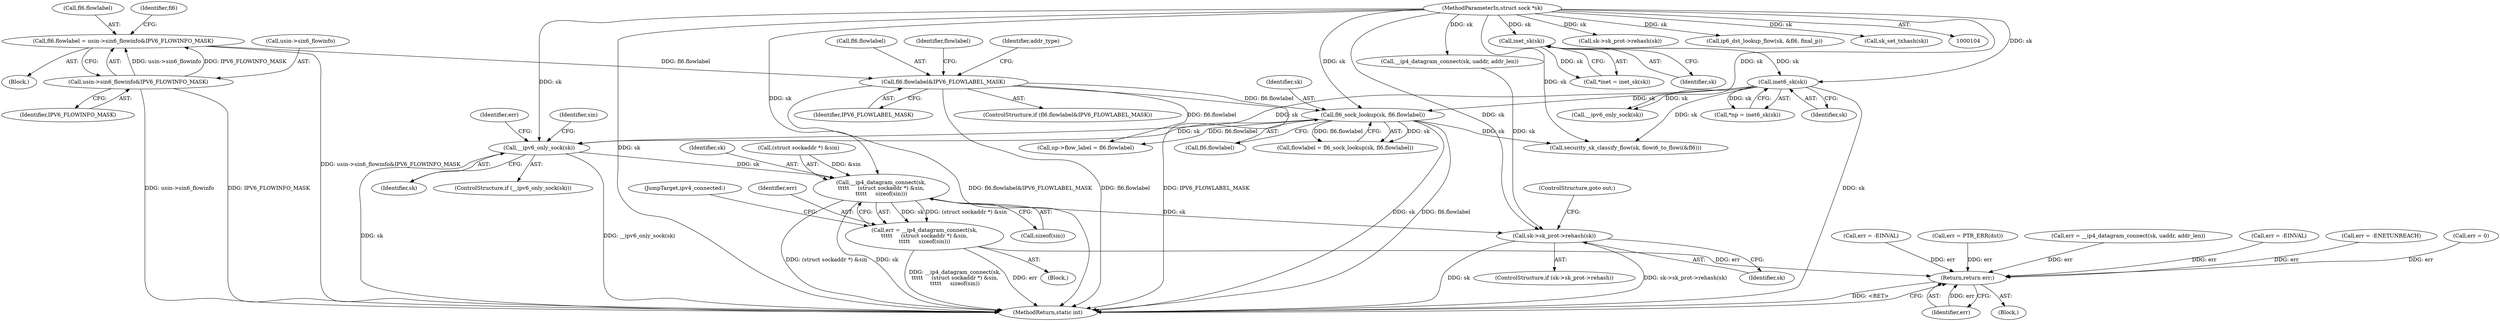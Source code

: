 digraph "0_linux_45f6fad84cc305103b28d73482b344d7f5b76f39_4@pointer" {
"1000247" [label="(Call,__ipv6_only_sock(sk))"];
"1000202" [label="(Call,fl6_sock_lookup(sk, fl6.flowlabel))"];
"1000123" [label="(Call,inet6_sk(sk))"];
"1000118" [label="(Call,inet_sk(sk))"];
"1000105" [label="(MethodParameterIn,struct sock *sk)"];
"1000194" [label="(Call,fl6.flowlabel&IPV6_FLOWLABEL_MASK)"];
"1000184" [label="(Call,fl6.flowlabel = usin->sin6_flowinfo&IPV6_FLOWINFO_MASK)"];
"1000188" [label="(Call,usin->sin6_flowinfo&IPV6_FLOWINFO_MASK)"];
"1000280" [label="(Call,__ip4_datagram_connect(sk,\n\t\t\t\t\t     (struct sockaddr *) &sin,\n\t\t\t\t\t     sizeof(sin)))"];
"1000278" [label="(Call,err = __ip4_datagram_connect(sk,\n\t\t\t\t\t     (struct sockaddr *) &sin,\n\t\t\t\t\t     sizeof(sin)))"];
"1000598" [label="(Return,return err;)"];
"1000347" [label="(Call,sk->sk_prot->rehash(sk))"];
"1000121" [label="(Call,*np = inet6_sk(sk))"];
"1000193" [label="(ControlStructure,if (fl6.flowlabel&IPV6_FLOWLABEL_MASK))"];
"1000195" [label="(Call,fl6.flowlabel)"];
"1000600" [label="(MethodReturn,static int)"];
"1000204" [label="(Call,fl6.flowlabel)"];
"1000349" [label="(ControlStructure,goto out;)"];
"1000185" [label="(Call,fl6.flowlabel)"];
"1000584" [label="(Call,sk->sk_prot->rehash(sk))"];
"1000411" [label="(Call,err = -EINVAL)"];
"1000124" [label="(Identifier,sk)"];
"1000541" [label="(Call,err = PTR_ERR(dst))"];
"1000282" [label="(Call,(struct sockaddr *) &sin)"];
"1000288" [label="(JumpTarget,ipv4_connected:)"];
"1000183" [label="(Block,)"];
"1000281" [label="(Identifier,sk)"];
"1000145" [label="(Call,__ipv6_only_sock(sk))"];
"1000201" [label="(Identifier,flowlabel)"];
"1000105" [label="(MethodParameterIn,struct sock *sk)"];
"1000251" [label="(Identifier,err)"];
"1000196" [label="(Identifier,fl6)"];
"1000248" [label="(Identifier,sk)"];
"1000202" [label="(Call,fl6_sock_lookup(sk, fl6.flowlabel))"];
"1000116" [label="(Call,*inet = inet_sk(sk))"];
"1000194" [label="(Call,fl6.flowlabel&IPV6_FLOWLABEL_MASK)"];
"1000529" [label="(Call,ip6_dst_lookup_flow(sk, &fl6, final_p))"];
"1000198" [label="(Identifier,IPV6_FLOWLABEL_MASK)"];
"1000593" [label="(Call,sk_set_txhash(sk))"];
"1000598" [label="(Return,return err;)"];
"1000118" [label="(Call,inet_sk(sk))"];
"1000286" [label="(Call,sizeof(sin))"];
"1000150" [label="(Call,err = __ip4_datagram_connect(sk, uaddr, addr_len))"];
"1000200" [label="(Call,flowlabel = fl6_sock_lookup(sk, fl6.flowlabel))"];
"1000280" [label="(Call,__ip4_datagram_connect(sk,\n\t\t\t\t\t     (struct sockaddr *) &sin,\n\t\t\t\t\t     sizeof(sin)))"];
"1000214" [label="(Identifier,addr_type)"];
"1000188" [label="(Call,usin->sin6_flowinfo&IPV6_FLOWINFO_MASK)"];
"1000501" [label="(Call,security_sk_classify_flow(sk, flowi6_to_flowi(&fl6)))"];
"1000119" [label="(Identifier,sk)"];
"1000599" [label="(Identifier,err)"];
"1000184" [label="(Call,fl6.flowlabel = usin->sin6_flowinfo&IPV6_FLOWINFO_MASK)"];
"1000244" [label="(Block,)"];
"1000377" [label="(Call,err = -EINVAL)"];
"1000108" [label="(Block,)"];
"1000123" [label="(Call,inet6_sk(sk))"];
"1000203" [label="(Identifier,sk)"];
"1000246" [label="(ControlStructure,if (__ipv6_only_sock(sk)))"];
"1000152" [label="(Call,__ip4_datagram_connect(sk, uaddr, addr_len))"];
"1000347" [label="(Call,sk->sk_prot->rehash(sk))"];
"1000250" [label="(Call,err = -ENETUNREACH)"];
"1000534" [label="(Call,err = 0)"];
"1000348" [label="(Identifier,sk)"];
"1000257" [label="(Identifier,sin)"];
"1000341" [label="(ControlStructure,if (sk->sk_prot->rehash))"];
"1000189" [label="(Call,usin->sin6_flowinfo)"];
"1000192" [label="(Identifier,IPV6_FLOWINFO_MASK)"];
"1000247" [label="(Call,__ipv6_only_sock(sk))"];
"1000278" [label="(Call,err = __ip4_datagram_connect(sk,\n\t\t\t\t\t     (struct sockaddr *) &sin,\n\t\t\t\t\t     sizeof(sin)))"];
"1000279" [label="(Identifier,err)"];
"1000422" [label="(Call,np->flow_label = fl6.flowlabel)"];
"1000247" -> "1000246"  [label="AST: "];
"1000247" -> "1000248"  [label="CFG: "];
"1000248" -> "1000247"  [label="AST: "];
"1000251" -> "1000247"  [label="CFG: "];
"1000257" -> "1000247"  [label="CFG: "];
"1000247" -> "1000600"  [label="DDG: sk"];
"1000247" -> "1000600"  [label="DDG: __ipv6_only_sock(sk)"];
"1000202" -> "1000247"  [label="DDG: sk"];
"1000123" -> "1000247"  [label="DDG: sk"];
"1000105" -> "1000247"  [label="DDG: sk"];
"1000247" -> "1000280"  [label="DDG: sk"];
"1000202" -> "1000200"  [label="AST: "];
"1000202" -> "1000204"  [label="CFG: "];
"1000203" -> "1000202"  [label="AST: "];
"1000204" -> "1000202"  [label="AST: "];
"1000200" -> "1000202"  [label="CFG: "];
"1000202" -> "1000600"  [label="DDG: sk"];
"1000202" -> "1000600"  [label="DDG: fl6.flowlabel"];
"1000202" -> "1000200"  [label="DDG: sk"];
"1000202" -> "1000200"  [label="DDG: fl6.flowlabel"];
"1000123" -> "1000202"  [label="DDG: sk"];
"1000105" -> "1000202"  [label="DDG: sk"];
"1000194" -> "1000202"  [label="DDG: fl6.flowlabel"];
"1000202" -> "1000422"  [label="DDG: fl6.flowlabel"];
"1000202" -> "1000501"  [label="DDG: sk"];
"1000123" -> "1000121"  [label="AST: "];
"1000123" -> "1000124"  [label="CFG: "];
"1000124" -> "1000123"  [label="AST: "];
"1000121" -> "1000123"  [label="CFG: "];
"1000123" -> "1000600"  [label="DDG: sk"];
"1000123" -> "1000121"  [label="DDG: sk"];
"1000118" -> "1000123"  [label="DDG: sk"];
"1000105" -> "1000123"  [label="DDG: sk"];
"1000123" -> "1000145"  [label="DDG: sk"];
"1000123" -> "1000501"  [label="DDG: sk"];
"1000118" -> "1000116"  [label="AST: "];
"1000118" -> "1000119"  [label="CFG: "];
"1000119" -> "1000118"  [label="AST: "];
"1000116" -> "1000118"  [label="CFG: "];
"1000118" -> "1000116"  [label="DDG: sk"];
"1000105" -> "1000118"  [label="DDG: sk"];
"1000105" -> "1000104"  [label="AST: "];
"1000105" -> "1000600"  [label="DDG: sk"];
"1000105" -> "1000145"  [label="DDG: sk"];
"1000105" -> "1000152"  [label="DDG: sk"];
"1000105" -> "1000280"  [label="DDG: sk"];
"1000105" -> "1000347"  [label="DDG: sk"];
"1000105" -> "1000501"  [label="DDG: sk"];
"1000105" -> "1000529"  [label="DDG: sk"];
"1000105" -> "1000584"  [label="DDG: sk"];
"1000105" -> "1000593"  [label="DDG: sk"];
"1000194" -> "1000193"  [label="AST: "];
"1000194" -> "1000198"  [label="CFG: "];
"1000195" -> "1000194"  [label="AST: "];
"1000198" -> "1000194"  [label="AST: "];
"1000201" -> "1000194"  [label="CFG: "];
"1000214" -> "1000194"  [label="CFG: "];
"1000194" -> "1000600"  [label="DDG: fl6.flowlabel&IPV6_FLOWLABEL_MASK"];
"1000194" -> "1000600"  [label="DDG: fl6.flowlabel"];
"1000194" -> "1000600"  [label="DDG: IPV6_FLOWLABEL_MASK"];
"1000184" -> "1000194"  [label="DDG: fl6.flowlabel"];
"1000194" -> "1000422"  [label="DDG: fl6.flowlabel"];
"1000184" -> "1000183"  [label="AST: "];
"1000184" -> "1000188"  [label="CFG: "];
"1000185" -> "1000184"  [label="AST: "];
"1000188" -> "1000184"  [label="AST: "];
"1000196" -> "1000184"  [label="CFG: "];
"1000184" -> "1000600"  [label="DDG: usin->sin6_flowinfo&IPV6_FLOWINFO_MASK"];
"1000188" -> "1000184"  [label="DDG: usin->sin6_flowinfo"];
"1000188" -> "1000184"  [label="DDG: IPV6_FLOWINFO_MASK"];
"1000188" -> "1000192"  [label="CFG: "];
"1000189" -> "1000188"  [label="AST: "];
"1000192" -> "1000188"  [label="AST: "];
"1000188" -> "1000600"  [label="DDG: usin->sin6_flowinfo"];
"1000188" -> "1000600"  [label="DDG: IPV6_FLOWINFO_MASK"];
"1000280" -> "1000278"  [label="AST: "];
"1000280" -> "1000286"  [label="CFG: "];
"1000281" -> "1000280"  [label="AST: "];
"1000282" -> "1000280"  [label="AST: "];
"1000286" -> "1000280"  [label="AST: "];
"1000278" -> "1000280"  [label="CFG: "];
"1000280" -> "1000600"  [label="DDG: (struct sockaddr *) &sin"];
"1000280" -> "1000600"  [label="DDG: sk"];
"1000280" -> "1000278"  [label="DDG: sk"];
"1000280" -> "1000278"  [label="DDG: (struct sockaddr *) &sin"];
"1000282" -> "1000280"  [label="DDG: &sin"];
"1000280" -> "1000347"  [label="DDG: sk"];
"1000278" -> "1000244"  [label="AST: "];
"1000279" -> "1000278"  [label="AST: "];
"1000288" -> "1000278"  [label="CFG: "];
"1000278" -> "1000600"  [label="DDG: __ip4_datagram_connect(sk,\n\t\t\t\t\t     (struct sockaddr *) &sin,\n\t\t\t\t\t     sizeof(sin))"];
"1000278" -> "1000600"  [label="DDG: err"];
"1000278" -> "1000598"  [label="DDG: err"];
"1000598" -> "1000108"  [label="AST: "];
"1000598" -> "1000599"  [label="CFG: "];
"1000599" -> "1000598"  [label="AST: "];
"1000600" -> "1000598"  [label="CFG: "];
"1000598" -> "1000600"  [label="DDG: <RET>"];
"1000599" -> "1000598"  [label="DDG: err"];
"1000250" -> "1000598"  [label="DDG: err"];
"1000150" -> "1000598"  [label="DDG: err"];
"1000411" -> "1000598"  [label="DDG: err"];
"1000541" -> "1000598"  [label="DDG: err"];
"1000377" -> "1000598"  [label="DDG: err"];
"1000534" -> "1000598"  [label="DDG: err"];
"1000347" -> "1000341"  [label="AST: "];
"1000347" -> "1000348"  [label="CFG: "];
"1000348" -> "1000347"  [label="AST: "];
"1000349" -> "1000347"  [label="CFG: "];
"1000347" -> "1000600"  [label="DDG: sk"];
"1000347" -> "1000600"  [label="DDG: sk->sk_prot->rehash(sk)"];
"1000152" -> "1000347"  [label="DDG: sk"];
}
